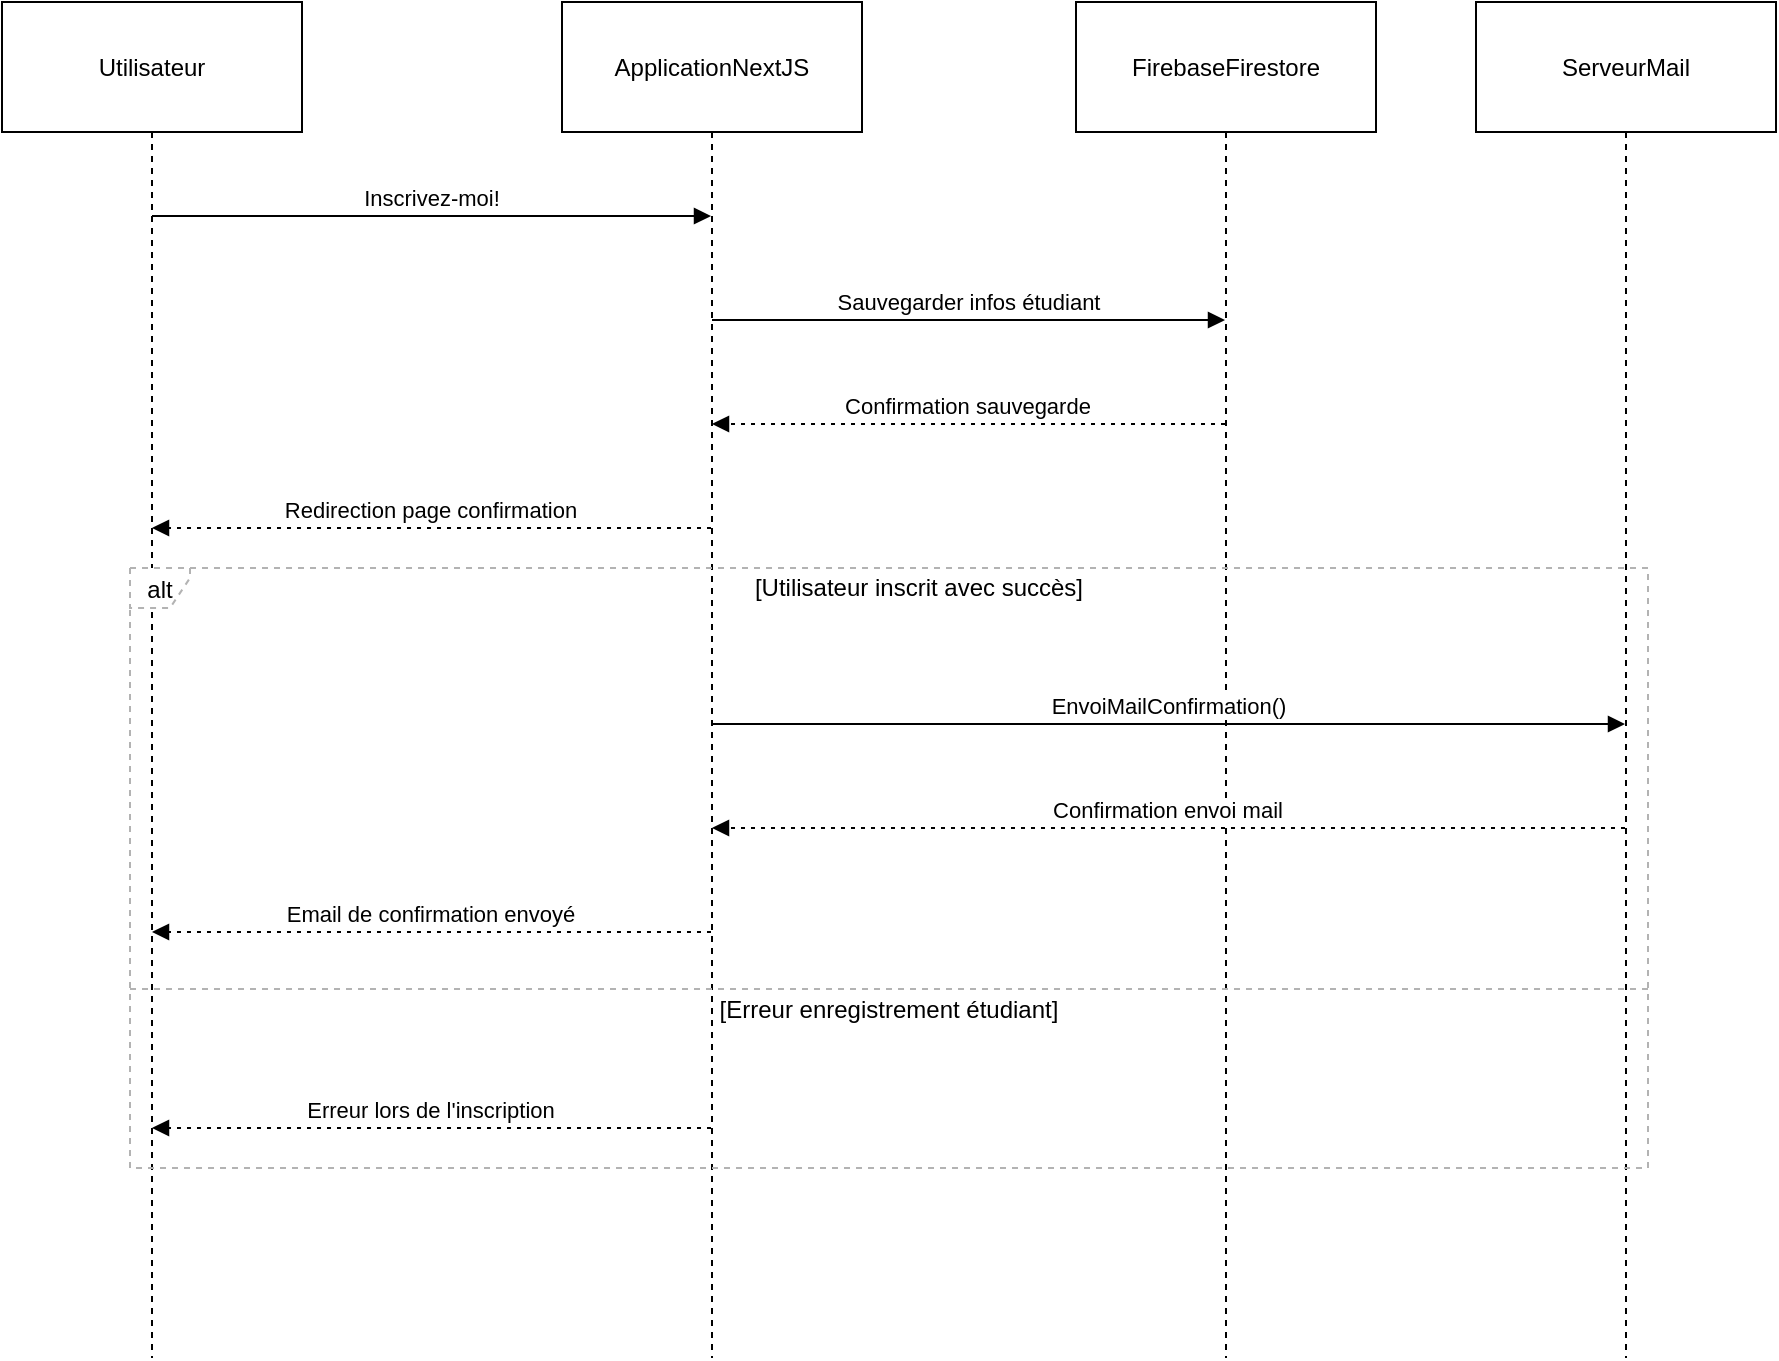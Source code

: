 <mxfile version="24.6.5" type="github">
  <diagram name="Page-1" id="xZemyqFq9jaBvlqrvkYF">
    <mxGraphModel>
      <root>
        <mxCell id="0" />
        <mxCell id="1" parent="0" />
        <mxCell id="2" value="Utilisateur" style="shape=umlLifeline;perimeter=lifelinePerimeter;whiteSpace=wrap;container=1;dropTarget=0;collapsible=0;recursiveResize=0;outlineConnect=0;portConstraint=eastwest;newEdgeStyle={&quot;edgeStyle&quot;:&quot;elbowEdgeStyle&quot;,&quot;elbow&quot;:&quot;vertical&quot;,&quot;curved&quot;:0,&quot;rounded&quot;:0};size=65;" vertex="1" parent="1">
          <mxGeometry width="150" height="678" as="geometry" />
        </mxCell>
        <mxCell id="3" value="ApplicationNextJS" style="shape=umlLifeline;perimeter=lifelinePerimeter;whiteSpace=wrap;container=1;dropTarget=0;collapsible=0;recursiveResize=0;outlineConnect=0;portConstraint=eastwest;newEdgeStyle={&quot;edgeStyle&quot;:&quot;elbowEdgeStyle&quot;,&quot;elbow&quot;:&quot;vertical&quot;,&quot;curved&quot;:0,&quot;rounded&quot;:0};size=65;" vertex="1" parent="1">
          <mxGeometry x="280" width="150" height="678" as="geometry" />
        </mxCell>
        <mxCell id="4" value="FirebaseFirestore" style="shape=umlLifeline;perimeter=lifelinePerimeter;whiteSpace=wrap;container=1;dropTarget=0;collapsible=0;recursiveResize=0;outlineConnect=0;portConstraint=eastwest;newEdgeStyle={&quot;edgeStyle&quot;:&quot;elbowEdgeStyle&quot;,&quot;elbow&quot;:&quot;vertical&quot;,&quot;curved&quot;:0,&quot;rounded&quot;:0};size=65;" vertex="1" parent="1">
          <mxGeometry x="537" width="150" height="678" as="geometry" />
        </mxCell>
        <mxCell id="5" value="ServeurMail" style="shape=umlLifeline;perimeter=lifelinePerimeter;whiteSpace=wrap;container=1;dropTarget=0;collapsible=0;recursiveResize=0;outlineConnect=0;portConstraint=eastwest;newEdgeStyle={&quot;edgeStyle&quot;:&quot;elbowEdgeStyle&quot;,&quot;elbow&quot;:&quot;vertical&quot;,&quot;curved&quot;:0,&quot;rounded&quot;:0};size=65;" vertex="1" parent="1">
          <mxGeometry x="737" width="150" height="678" as="geometry" />
        </mxCell>
        <mxCell id="6" value="alt" style="shape=umlFrame;dashed=1;pointerEvents=0;dropTarget=0;strokeColor=#B3B3B3;height=20;width=30" vertex="1" parent="1">
          <mxGeometry x="64" y="283" width="759" height="300" as="geometry" />
        </mxCell>
        <mxCell id="7" value="[Utilisateur inscrit avec succès]" style="text;strokeColor=none;fillColor=none;align=center;verticalAlign=middle;whiteSpace=wrap;" vertex="1" parent="6">
          <mxGeometry x="30" width="729" height="20" as="geometry" />
        </mxCell>
        <mxCell id="8" value="[Erreur enregistrement étudiant]" style="shape=line;dashed=1;whiteSpace=wrap;verticalAlign=top;labelPosition=center;verticalLabelPosition=middle;align=center;strokeColor=#B3B3B3;" vertex="1" parent="6">
          <mxGeometry y="207" width="759" height="7" as="geometry" />
        </mxCell>
        <mxCell id="9" value="Inscrivez-moi!" style="verticalAlign=bottom;edgeStyle=elbowEdgeStyle;elbow=vertical;curved=0;rounded=0;endArrow=block;" edge="1" parent="1" source="2" target="3">
          <mxGeometry relative="1" as="geometry">
            <Array as="points">
              <mxPoint x="224" y="107" />
            </Array>
          </mxGeometry>
        </mxCell>
        <mxCell id="10" value="Sauvegarder infos étudiant" style="verticalAlign=bottom;edgeStyle=elbowEdgeStyle;elbow=vertical;curved=0;rounded=0;endArrow=block;" edge="1" parent="1" source="3" target="4">
          <mxGeometry relative="1" as="geometry">
            <Array as="points">
              <mxPoint x="492" y="159" />
            </Array>
          </mxGeometry>
        </mxCell>
        <mxCell id="11" value="Confirmation sauvegarde" style="verticalAlign=bottom;edgeStyle=elbowEdgeStyle;elbow=vertical;curved=0;rounded=0;dashed=1;dashPattern=2 3;endArrow=block;" edge="1" parent="1" source="4" target="3">
          <mxGeometry relative="1" as="geometry">
            <Array as="points">
              <mxPoint x="495" y="211" />
            </Array>
          </mxGeometry>
        </mxCell>
        <mxCell id="12" value="Redirection page confirmation" style="verticalAlign=bottom;edgeStyle=elbowEdgeStyle;elbow=vertical;curved=0;rounded=0;dashed=1;dashPattern=2 3;endArrow=block;" edge="1" parent="1" source="3" target="2">
          <mxGeometry relative="1" as="geometry">
            <Array as="points">
              <mxPoint x="227" y="263" />
            </Array>
          </mxGeometry>
        </mxCell>
        <mxCell id="13" value="EnvoiMailConfirmation()" style="verticalAlign=bottom;edgeStyle=elbowEdgeStyle;elbow=vertical;curved=0;rounded=0;endArrow=block;" edge="1" parent="1" source="3" target="5">
          <mxGeometry relative="1" as="geometry">
            <Array as="points">
              <mxPoint x="592" y="361" />
            </Array>
          </mxGeometry>
        </mxCell>
        <mxCell id="14" value="Confirmation envoi mail" style="verticalAlign=bottom;edgeStyle=elbowEdgeStyle;elbow=vertical;curved=0;rounded=0;dashed=1;dashPattern=2 3;endArrow=block;" edge="1" parent="1" source="5" target="3">
          <mxGeometry relative="1" as="geometry">
            <Array as="points">
              <mxPoint x="595" y="413" />
            </Array>
          </mxGeometry>
        </mxCell>
        <mxCell id="15" value="Email de confirmation envoyé" style="verticalAlign=bottom;edgeStyle=elbowEdgeStyle;elbow=vertical;curved=0;rounded=0;dashed=1;dashPattern=2 3;endArrow=block;" edge="1" parent="1" source="3" target="2">
          <mxGeometry relative="1" as="geometry">
            <Array as="points">
              <mxPoint x="227" y="465" />
            </Array>
          </mxGeometry>
        </mxCell>
        <mxCell id="16" value="Erreur lors de l&#39;inscription" style="verticalAlign=bottom;edgeStyle=elbowEdgeStyle;elbow=vertical;curved=0;rounded=0;dashed=1;dashPattern=2 3;endArrow=block;" edge="1" parent="1" source="3" target="2">
          <mxGeometry relative="1" as="geometry">
            <Array as="points">
              <mxPoint x="227" y="563" />
            </Array>
          </mxGeometry>
        </mxCell>
      </root>
    </mxGraphModel>
  </diagram>
</mxfile>

